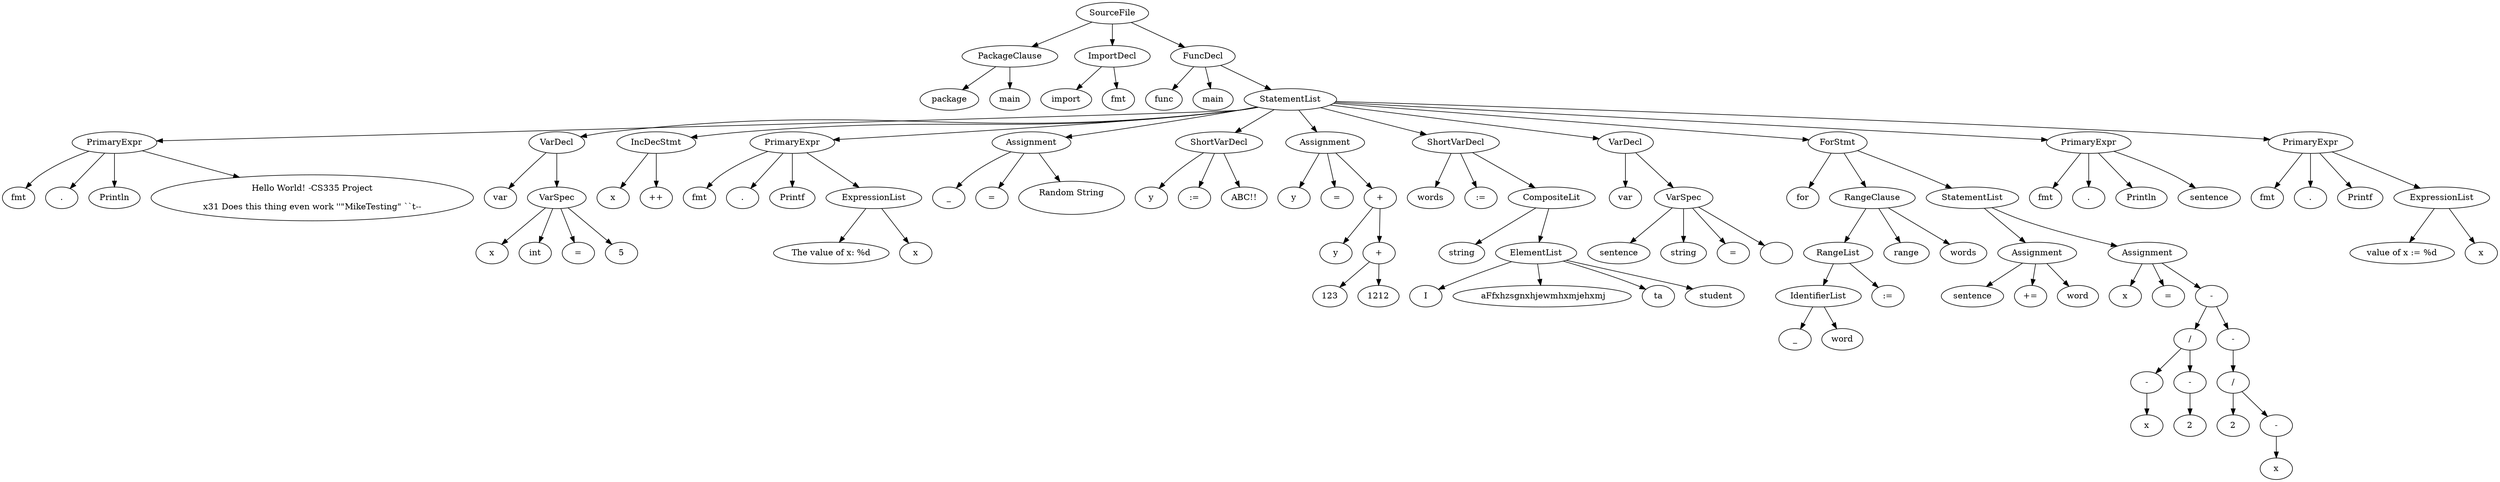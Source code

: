 digraph ParseTree {
0[label="SourceFile"]; 1[label="PackageClause"]; 0->1 ;
1[label="PackageClause"]; 2[label="package"]; 1->2 ;
1[label="PackageClause"]; 3[label="main"]; 1->3 ;
0[label="SourceFile"]; 4[label="ImportDecl"]; 0->4 ;
4[label="ImportDecl"]; 5[label="import"]; 4->5 ;
4[label="ImportDecl"]; 6[label="fmt"]; 4->6 ;
0[label="SourceFile"]; 7[label="FuncDecl"]; 0->7 ;
7[label="FuncDecl"]; 8[label="func"]; 7->8 ;
7[label="FuncDecl"]; 9[label="main"]; 7->9 ;
7[label="FuncDecl"]; 10[label="StatementList"]; 7->10 ;
10[label="StatementList"]; 11[label="PrimaryExpr"]; 10->11 ;
11[label="PrimaryExpr"]; 12[label="fmt"]; 11->12 ;
11[label="PrimaryExpr"]; 13[label="."]; 11->13 ;
11[label="PrimaryExpr"]; 14[label="Println"]; 11->14 ;
11[label="PrimaryExpr"]; 15[label="Hello World! -CS335 Project\n\n\x31 Does this thing even work ''\"MikeTesting\" ``\t--"]; 11->15 ;
10[label="StatementList"]; 16[label="VarDecl"]; 10->16 ;
16[label="VarDecl"]; 17[label="var"]; 16->17 ;
16[label="VarDecl"]; 18[label="VarSpec"]; 16->18 ;
18[label="VarSpec"]; 19[label="x"]; 18->19 ;
18[label="VarSpec"]; 20[label="int"]; 18->20 ;
18[label="VarSpec"]; 21[label="="]; 18->21 ;
18[label="VarSpec"]; 22[label="5"]; 18->22 ;
10[label="StatementList"]; 23[label="IncDecStmt"]; 10->23 ;
23[label="IncDecStmt"]; 24[label="x"]; 23->24 ;
23[label="IncDecStmt"]; 25[label="++"]; 23->25 ;
10[label="StatementList"]; 26[label="PrimaryExpr"]; 10->26 ;
26[label="PrimaryExpr"]; 27[label="fmt"]; 26->27 ;
26[label="PrimaryExpr"]; 28[label="."]; 26->28 ;
26[label="PrimaryExpr"]; 29[label="Printf"]; 26->29 ;
26[label="PrimaryExpr"]; 30[label="ExpressionList"]; 26->30 ;
30[label="ExpressionList"]; 31[label="The value of x: %d\n"]; 30->31 ;
30[label="ExpressionList"]; 32[label="x"]; 30->32 ;
10[label="StatementList"]; 33[label="Assignment"]; 10->33 ;
33[label="Assignment"]; 34[label="_"]; 33->34 ;
33[label="Assignment"]; 35[label="="]; 33->35 ;
33[label="Assignment"]; 36[label="Random String\n\n"]; 33->36 ;
10[label="StatementList"]; 37[label="ShortVarDecl"]; 10->37 ;
37[label="ShortVarDecl"]; 38[label="y"]; 37->38 ;
37[label="ShortVarDecl"]; 39[label=":="]; 37->39 ;
37[label="ShortVarDecl"]; 40[label="ABC!!"]; 37->40 ;
10[label="StatementList"]; 41[label="Assignment"]; 10->41 ;
41[label="Assignment"]; 42[label="y"]; 41->42 ;
41[label="Assignment"]; 43[label="="]; 41->43 ;
41[label="Assignment"]; 44[label="+"]; 41->44 ;
44[label="+"]; 45[label="y"]; 44->45 ;
44[label="+"]; 46[label="+"]; 44->46 ;
46[label="+"]; 47[label="123"]; 46->47 ;
46[label="+"]; 48[label="1212"]; 46->48 ;
10[label="StatementList"]; 49[label="ShortVarDecl"]; 10->49 ;
49[label="ShortVarDecl"]; 50[label="words"]; 49->50 ;
49[label="ShortVarDecl"]; 51[label=":="]; 49->51 ;
49[label="ShortVarDecl"]; 52[label="CompositeLit"]; 49->52 ;
52[label="CompositeLit"]; 53[label="string"]; 52->53 ;
52[label="CompositeLit"]; 54[label="ElementList"]; 52->54 ;
54[label="ElementList"]; 55[label="I"]; 54->55 ;
54[label="ElementList"]; 56[label=" aFfxhzsgnxhjewmhxmjehxmj"]; 54->56 ;
54[label="ElementList"]; 57[label="\ta"]; 54->57 ;
54[label="ElementList"]; 58[label=" student"]; 54->58 ;
10[label="StatementList"]; 59[label="VarDecl"]; 10->59 ;
59[label="VarDecl"]; 60[label="var"]; 59->60 ;
59[label="VarDecl"]; 61[label="VarSpec"]; 59->61 ;
61[label="VarSpec"]; 62[label="sentence"]; 61->62 ;
61[label="VarSpec"]; 63[label="string"]; 61->63 ;
61[label="VarSpec"]; 64[label="="]; 61->64 ;
61[label="VarSpec"]; 65[label=""]; 61->65 ;
10[label="StatementList"]; 66[label="ForStmt"]; 10->66 ;
66[label="ForStmt"]; 67[label="for"]; 66->67 ;
66[label="ForStmt"]; 68[label="RangeClause"]; 66->68 ;
68[label="RangeClause"]; 69[label="RangeList"]; 68->69 ;
69[label="RangeList"]; 70[label="IdentifierList"]; 69->70 ;
70[label="IdentifierList"]; 71[label="_"]; 70->71 ;
70[label="IdentifierList"]; 72[label="word"]; 70->72 ;
69[label="RangeList"]; 73[label=":="]; 69->73 ;
68[label="RangeClause"]; 74[label="range"]; 68->74 ;
68[label="RangeClause"]; 75[label="words"]; 68->75 ;
66[label="ForStmt"]; 76[label="StatementList"]; 66->76 ;
76[label="StatementList"]; 77[label="Assignment"]; 76->77 ;
77[label="Assignment"]; 78[label="sentence"]; 77->78 ;
77[label="Assignment"]; 79[label="+="]; 77->79 ;
77[label="Assignment"]; 80[label="word"]; 77->80 ;
76[label="StatementList"]; 81[label="Assignment"]; 76->81 ;
81[label="Assignment"]; 82[label="x"]; 81->82 ;
81[label="Assignment"]; 83[label="="]; 81->83 ;
81[label="Assignment"]; 84[label="-"]; 81->84 ;
84[label="-"]; 85[label="/"]; 84->85 ;
85[label="/"]; 86[label="-"]; 85->86 ;
86[label="-"]; 87[label="x"]; 86->87 ;
85[label="/"]; 88[label="-"]; 85->88 ;
88[label="-"]; 89[label="2"]; 88->89 ;
84[label="-"]; 90[label="-"]; 84->90 ;
90[label="-"]; 91[label="/"]; 90->91 ;
91[label="/"]; 92[label="2"]; 91->92 ;
91[label="/"]; 93[label="-"]; 91->93 ;
93[label="-"]; 94[label="x"]; 93->94 ;
10[label="StatementList"]; 95[label="PrimaryExpr"]; 10->95 ;
95[label="PrimaryExpr"]; 96[label="fmt"]; 95->96 ;
95[label="PrimaryExpr"]; 97[label="."]; 95->97 ;
95[label="PrimaryExpr"]; 98[label="Println"]; 95->98 ;
95[label="PrimaryExpr"]; 99[label="sentence"]; 95->99 ;
10[label="StatementList"]; 100[label="PrimaryExpr"]; 10->100 ;
100[label="PrimaryExpr"]; 101[label="fmt"]; 100->101 ;
100[label="PrimaryExpr"]; 102[label="."]; 100->102 ;
100[label="PrimaryExpr"]; 103[label="Printf"]; 100->103 ;
100[label="PrimaryExpr"]; 104[label="ExpressionList"]; 100->104 ;
104[label="ExpressionList"]; 105[label="value of x := %d\n"]; 104->105 ;
104[label="ExpressionList"]; 106[label="x"]; 104->106 ;
}